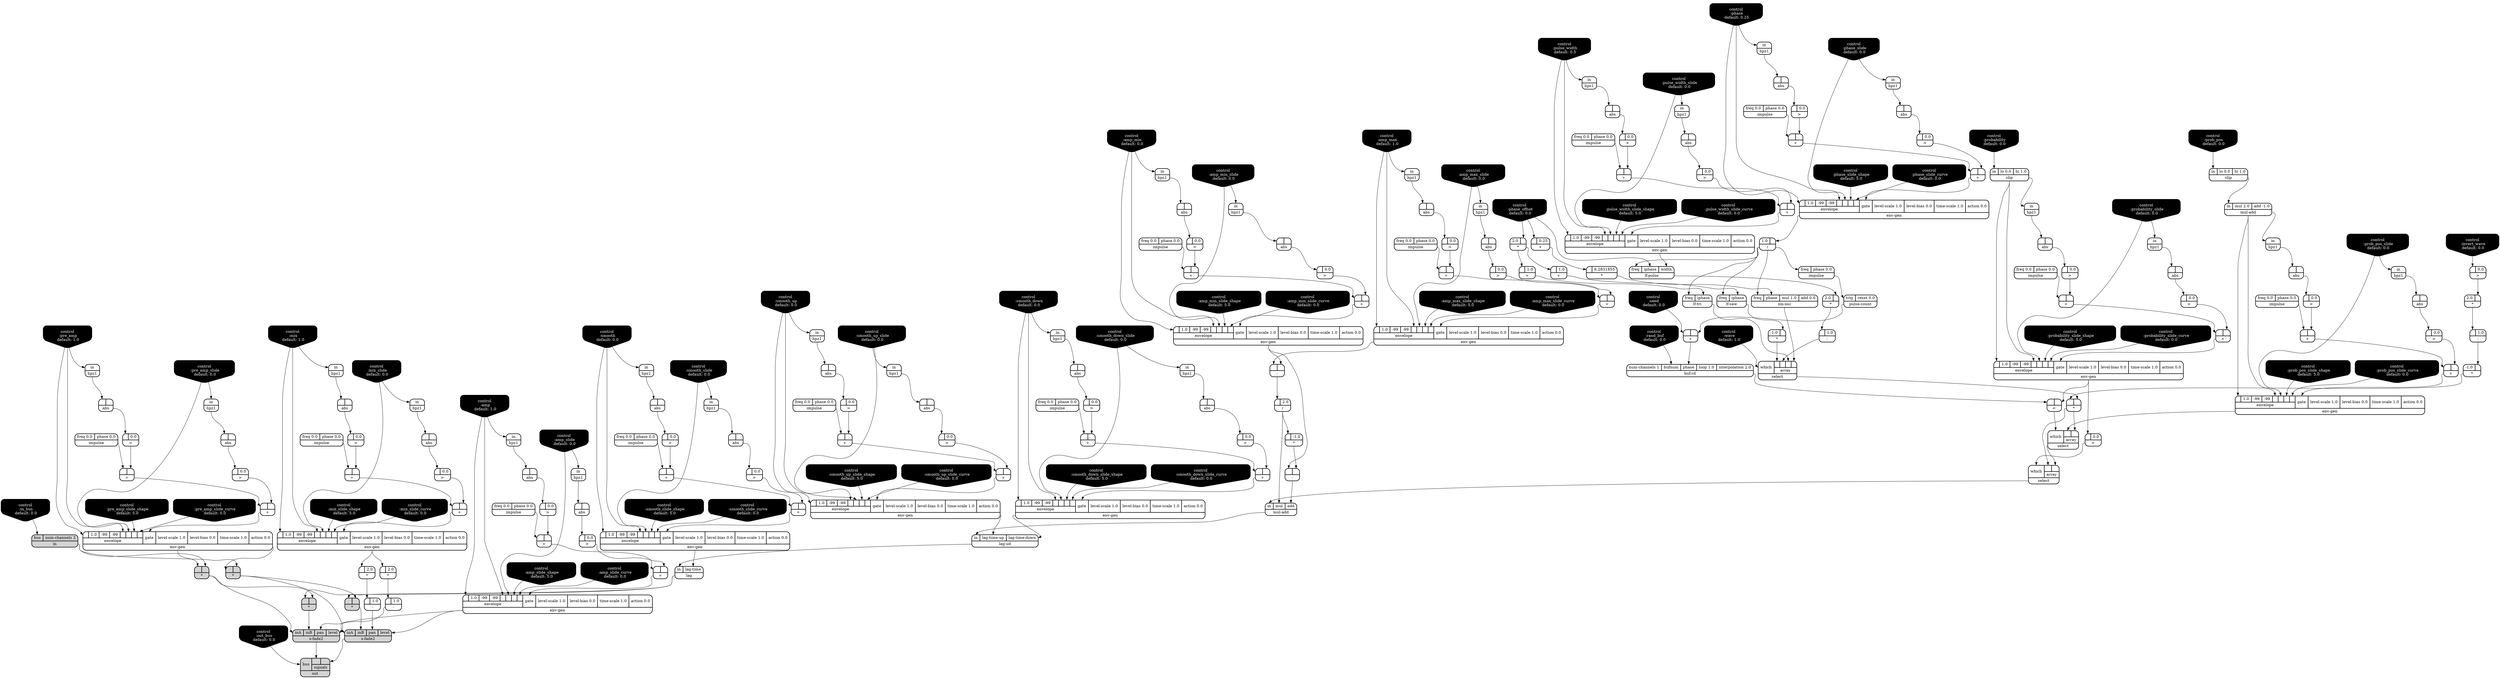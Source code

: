 digraph synthdef {
68 [label = "{{ <a> 2.0|<b> } |<__UG_NAME__>* }" style="bold, rounded" shape=record rankdir=LR];
135 [label = "{{ <a> |<b> -1.0} |<__UG_NAME__>* }" style="bold, rounded" shape=record rankdir=LR];
163 [label = "{{ <a> |<b> 2.0} |<__UG_NAME__>* }" style="bold, rounded" shape=record rankdir=LR];
175 [label = "{{ <a> |<b> } |<__UG_NAME__>* }" style="filled, bold, rounded"  shape=record rankdir=LR];
179 [label = "{{ <a> 2.0|<b> } |<__UG_NAME__>* }" style="bold, rounded" shape=record rankdir=LR];
191 [label = "{{ <a> |<b> 6.2831855} |<__UG_NAME__>* }" style="bold, rounded" shape=record rankdir=LR];
196 [label = "{{ <a> 2.0|<b> } |<__UG_NAME__>* }" style="bold, rounded" shape=record rankdir=LR];
198 [label = "{{ <a> |<b> 2.0} |<__UG_NAME__>* }" style="bold, rounded" shape=record rankdir=LR];
199 [label = "{{ <a> |<b> } |<__UG_NAME__>* }" style="filled, bold, rounded"  shape=record rankdir=LR];
200 [label = "{{ <a> -1.0|<b> } |<__UG_NAME__>* }" style="bold, rounded" shape=record rankdir=LR];
203 [label = "{{ <a> -1.0|<b> } |<__UG_NAME__>* }" style="bold, rounded" shape=record rankdir=LR];
206 [label = "{{ <a> |<b> } |<__UG_NAME__>* }" style="bold, rounded" shape=record rankdir=LR];
217 [label = "{{ <a> |<b> } |<__UG_NAME__>* }" style="filled, bold, rounded"  shape=record rankdir=LR];
220 [label = "{{ <a> |<b> } |<__UG_NAME__>* }" style="filled, bold, rounded"  shape=record rankdir=LR];
59 [label = "{{ <a> |<b> } |<__UG_NAME__>+ }" style="bold, rounded" shape=record rankdir=LR];
63 [label = "{{ <a> |<b> } |<__UG_NAME__>+ }" style="bold, rounded" shape=record rankdir=LR];
75 [label = "{{ <a> |<b> } |<__UG_NAME__>+ }" style="bold, rounded" shape=record rankdir=LR];
77 [label = "{{ <a> |<b> } |<__UG_NAME__>+ }" style="bold, rounded" shape=record rankdir=LR];
87 [label = "{{ <a> |<b> } |<__UG_NAME__>+ }" style="bold, rounded" shape=record rankdir=LR];
91 [label = "{{ <a> |<b> } |<__UG_NAME__>+ }" style="bold, rounded" shape=record rankdir=LR];
93 [label = "{{ <a> |<b> 0.25} |<__UG_NAME__>+ }" style="bold, rounded" shape=record rankdir=LR];
108 [label = "{{ <a> |<b> } |<__UG_NAME__>+ }" style="bold, rounded" shape=record rankdir=LR];
109 [label = "{{ <a> |<b> } |<__UG_NAME__>+ }" style="bold, rounded" shape=record rankdir=LR];
119 [label = "{{ <a> |<b> } |<__UG_NAME__>+ }" style="bold, rounded" shape=record rankdir=LR];
121 [label = "{{ <a> |<b> } |<__UG_NAME__>+ }" style="bold, rounded" shape=record rankdir=LR];
127 [label = "{{ <a> |<b> } |<__UG_NAME__>+ }" style="bold, rounded" shape=record rankdir=LR];
131 [label = "{{ <a> |<b> } |<__UG_NAME__>+ }" style="bold, rounded" shape=record rankdir=LR];
140 [label = "{{ <a> |<b> } |<__UG_NAME__>+ }" style="bold, rounded" shape=record rankdir=LR];
144 [label = "{{ <a> |<b> } |<__UG_NAME__>+ }" style="bold, rounded" shape=record rankdir=LR];
147 [label = "{{ <a> |<b> } |<__UG_NAME__>+ }" style="bold, rounded" shape=record rankdir=LR];
151 [label = "{{ <a> |<b> } |<__UG_NAME__>+ }" style="bold, rounded" shape=record rankdir=LR];
156 [label = "{{ <a> |<b> } |<__UG_NAME__>+ }" style="bold, rounded" shape=record rankdir=LR];
159 [label = "{{ <a> |<b> } |<__UG_NAME__>+ }" style="bold, rounded" shape=record rankdir=LR];
161 [label = "{{ <a> |<b> } |<__UG_NAME__>+ }" style="bold, rounded" shape=record rankdir=LR];
167 [label = "{{ <a> |<b> 1.0} |<__UG_NAME__>+ }" style="bold, rounded" shape=record rankdir=LR];
186 [label = "{{ <a> |<b> } |<__UG_NAME__>+ }" style="bold, rounded" shape=record rankdir=LR];
187 [label = "{{ <a> |<b> } |<__UG_NAME__>+ }" style="bold, rounded" shape=record rankdir=LR];
188 [label = "{{ <a> |<b> } |<__UG_NAME__>+ }" style="bold, rounded" shape=record rankdir=LR];
192 [label = "{{ <a> |<b> } |<__UG_NAME__>+ }" style="bold, rounded" shape=record rankdir=LR];
193 [label = "{{ <a> |<b> } |<__UG_NAME__>+ }" style="bold, rounded" shape=record rankdir=LR];
201 [label = "{{ <a> |<b> 1.0} |<__UG_NAME__>+ }" style="bold, rounded" shape=record rankdir=LR];
212 [label = "{{ <a> |<b> } |<__UG_NAME__>+ }" style="bold, rounded" shape=record rankdir=LR];
133 [label = "{{ <a> |<b> } |<__UG_NAME__>- }" style="bold, rounded" shape=record rankdir=LR];
136 [label = "{{ <a> |<b> } |<__UG_NAME__>- }" style="bold, rounded" shape=record rankdir=LR];
180 [label = "{{ <a> |<b> 1.0} |<__UG_NAME__>- }" style="bold, rounded" shape=record rankdir=LR];
197 [label = "{{ <a> |<b> 1.0} |<__UG_NAME__>- }" style="bold, rounded" shape=record rankdir=LR];
218 [label = "{{ <a> |<b> 1.0} |<__UG_NAME__>- }" style="bold, rounded" shape=record rankdir=LR];
221 [label = "{{ <a> |<b> 1.0} |<__UG_NAME__>- }" style="bold, rounded" shape=record rankdir=LR];
111 [label = "{{ <a> 1.0|<b> } |<__UG_NAME__>/ }" style="bold, rounded" shape=record rankdir=LR];
134 [label = "{{ <a> |<b> 2.0} |<__UG_NAME__>/ }" style="bold, rounded" shape=record rankdir=LR];
190 [label = "{{ <a> |<b> } |<__UG_NAME__>\< }" style="bold, rounded" shape=record rankdir=LR];
58 [label = "{{ <a> |<b> 0.0} |<__UG_NAME__>\> }" style="bold, rounded" shape=record rankdir=LR];
62 [label = "{{ <a> |<b> 0.0} |<__UG_NAME__>\> }" style="bold, rounded" shape=record rankdir=LR];
74 [label = "{{ <a> |<b> 0.0} |<__UG_NAME__>\> }" style="bold, rounded" shape=record rankdir=LR];
76 [label = "{{ <a> |<b> 0.0} |<__UG_NAME__>\> }" style="bold, rounded" shape=record rankdir=LR];
80 [label = "{{ <a> |<b> 0.0} |<__UG_NAME__>\> }" style="bold, rounded" shape=record rankdir=LR];
86 [label = "{{ <a> |<b> 0.0} |<__UG_NAME__>\> }" style="bold, rounded" shape=record rankdir=LR];
90 [label = "{{ <a> |<b> 0.0} |<__UG_NAME__>\> }" style="bold, rounded" shape=record rankdir=LR];
99 [label = "{{ <a> |<b> 0.0} |<__UG_NAME__>\> }" style="bold, rounded" shape=record rankdir=LR];
104 [label = "{{ <a> |<b> 0.0} |<__UG_NAME__>\> }" style="bold, rounded" shape=record rankdir=LR];
106 [label = "{{ <a> |<b> 0.0} |<__UG_NAME__>\> }" style="bold, rounded" shape=record rankdir=LR];
118 [label = "{{ <a> |<b> 0.0} |<__UG_NAME__>\> }" style="bold, rounded" shape=record rankdir=LR];
120 [label = "{{ <a> |<b> 0.0} |<__UG_NAME__>\> }" style="bold, rounded" shape=record rankdir=LR];
126 [label = "{{ <a> |<b> 0.0} |<__UG_NAME__>\> }" style="bold, rounded" shape=record rankdir=LR];
130 [label = "{{ <a> |<b> 0.0} |<__UG_NAME__>\> }" style="bold, rounded" shape=record rankdir=LR];
139 [label = "{{ <a> |<b> 0.0} |<__UG_NAME__>\> }" style="bold, rounded" shape=record rankdir=LR];
143 [label = "{{ <a> |<b> 0.0} |<__UG_NAME__>\> }" style="bold, rounded" shape=record rankdir=LR];
150 [label = "{{ <a> |<b> 0.0} |<__UG_NAME__>\> }" style="bold, rounded" shape=record rankdir=LR];
155 [label = "{{ <a> |<b> 0.0} |<__UG_NAME__>\> }" style="bold, rounded" shape=record rankdir=LR];
158 [label = "{{ <a> |<b> 0.0} |<__UG_NAME__>\> }" style="bold, rounded" shape=record rankdir=LR];
160 [label = "{{ <a> |<b> 0.0} |<__UG_NAME__>\> }" style="bold, rounded" shape=record rankdir=LR];
166 [label = "{{ <a> |<b> 0.0} |<__UG_NAME__>\> }" style="bold, rounded" shape=record rankdir=LR];
171 [label = "{{ <a> |<b> 0.0} |<__UG_NAME__>\> }" style="bold, rounded" shape=record rankdir=LR];
176 [label = "{{ <a> |<b> 0.0} |<__UG_NAME__>\> }" style="bold, rounded" shape=record rankdir=LR];
185 [label = "{{ <a> |<b> 0.0} |<__UG_NAME__>\> }" style="bold, rounded" shape=record rankdir=LR];
195 [label = "{{ <a> |<b> 0.0} |<__UG_NAME__>\> }" style="bold, rounded" shape=record rankdir=LR];
211 [label = "{{ <a> |<b> 0.0} |<__UG_NAME__>\> }" style="bold, rounded" shape=record rankdir=LR];
57 [label = "{{ <a> |<b> } |<__UG_NAME__>abs }" style="bold, rounded" shape=record rankdir=LR];
61 [label = "{{ <a> |<b> } |<__UG_NAME__>abs }" style="bold, rounded" shape=record rankdir=LR];
65 [label = "{{ <a> |<b> } |<__UG_NAME__>abs }" style="bold, rounded" shape=record rankdir=LR];
67 [label = "{{ <a> |<b> } |<__UG_NAME__>abs }" style="bold, rounded" shape=record rankdir=LR];
70 [label = "{{ <a> |<b> } |<__UG_NAME__>abs }" style="bold, rounded" shape=record rankdir=LR];
73 [label = "{{ <a> |<b> } |<__UG_NAME__>abs }" style="bold, rounded" shape=record rankdir=LR];
79 [label = "{{ <a> |<b> } |<__UG_NAME__>abs }" style="bold, rounded" shape=record rankdir=LR];
85 [label = "{{ <a> |<b> } |<__UG_NAME__>abs }" style="bold, rounded" shape=record rankdir=LR];
89 [label = "{{ <a> |<b> } |<__UG_NAME__>abs }" style="bold, rounded" shape=record rankdir=LR];
95 [label = "{{ <a> |<b> } |<__UG_NAME__>abs }" style="bold, rounded" shape=record rankdir=LR];
98 [label = "{{ <a> |<b> } |<__UG_NAME__>abs }" style="bold, rounded" shape=record rankdir=LR];
101 [label = "{{ <a> |<b> } |<__UG_NAME__>abs }" style="bold, rounded" shape=record rankdir=LR];
103 [label = "{{ <a> |<b> } |<__UG_NAME__>abs }" style="bold, rounded" shape=record rankdir=LR];
117 [label = "{{ <a> |<b> } |<__UG_NAME__>abs }" style="bold, rounded" shape=record rankdir=LR];
125 [label = "{{ <a> |<b> } |<__UG_NAME__>abs }" style="bold, rounded" shape=record rankdir=LR];
129 [label = "{{ <a> |<b> } |<__UG_NAME__>abs }" style="bold, rounded" shape=record rankdir=LR];
138 [label = "{{ <a> |<b> } |<__UG_NAME__>abs }" style="bold, rounded" shape=record rankdir=LR];
142 [label = "{{ <a> |<b> } |<__UG_NAME__>abs }" style="bold, rounded" shape=record rankdir=LR];
149 [label = "{{ <a> |<b> } |<__UG_NAME__>abs }" style="bold, rounded" shape=record rankdir=LR];
154 [label = "{{ <a> |<b> } |<__UG_NAME__>abs }" style="bold, rounded" shape=record rankdir=LR];
165 [label = "{{ <a> |<b> } |<__UG_NAME__>abs }" style="bold, rounded" shape=record rankdir=LR];
170 [label = "{{ <a> |<b> } |<__UG_NAME__>abs }" style="bold, rounded" shape=record rankdir=LR];
184 [label = "{{ <a> |<b> } |<__UG_NAME__>abs }" style="bold, rounded" shape=record rankdir=LR];
210 [label = "{{ <a> |<b> } |<__UG_NAME__>abs }" style="bold, rounded" shape=record rankdir=LR];
189 [label = "{{ <num____channels> num-channels 1|<bufnum> bufnum|<phase> phase|<loop> loop 1.0|<interpolation> interpolation 2.0} |<__UG_NAME__>buf-rd }" style="bold, rounded" shape=record rankdir=LR];
82 [label = "{{ <in> in|<lo> lo 0.0|<hi> hi 1.0} |<__UG_NAME__>clip }" style="bold, rounded" shape=record rankdir=LR];
115 [label = "{{ <in> in|<lo> lo 0.0|<hi> hi 1.0} |<__UG_NAME__>clip }" style="bold, rounded" shape=record rankdir=LR];
0 [label = "control
 :amp
 default: 1.0" shape=invhouse style="rounded, filled, bold" fillcolor=black fontcolor=white ]; 
1 [label = "control
 :amp_slide
 default: 0.0" shape=invhouse style="rounded, filled, bold" fillcolor=black fontcolor=white ]; 
2 [label = "control
 :amp_slide_shape
 default: 5.0" shape=invhouse style="rounded, filled, bold" fillcolor=black fontcolor=white ]; 
3 [label = "control
 :amp_slide_curve
 default: 0.0" shape=invhouse style="rounded, filled, bold" fillcolor=black fontcolor=white ]; 
4 [label = "control
 :mix
 default: 1.0" shape=invhouse style="rounded, filled, bold" fillcolor=black fontcolor=white ]; 
5 [label = "control
 :mix_slide
 default: 0.0" shape=invhouse style="rounded, filled, bold" fillcolor=black fontcolor=white ]; 
6 [label = "control
 :mix_slide_shape
 default: 5.0" shape=invhouse style="rounded, filled, bold" fillcolor=black fontcolor=white ]; 
7 [label = "control
 :mix_slide_curve
 default: 0.0" shape=invhouse style="rounded, filled, bold" fillcolor=black fontcolor=white ]; 
8 [label = "control
 :pre_amp
 default: 1.0" shape=invhouse style="rounded, filled, bold" fillcolor=black fontcolor=white ]; 
9 [label = "control
 :pre_amp_slide
 default: 0.0" shape=invhouse style="rounded, filled, bold" fillcolor=black fontcolor=white ]; 
10 [label = "control
 :pre_amp_slide_shape
 default: 5.0" shape=invhouse style="rounded, filled, bold" fillcolor=black fontcolor=white ]; 
11 [label = "control
 :pre_amp_slide_curve
 default: 0.0" shape=invhouse style="rounded, filled, bold" fillcolor=black fontcolor=white ]; 
12 [label = "control
 :phase
 default: 0.25" shape=invhouse style="rounded, filled, bold" fillcolor=black fontcolor=white ]; 
13 [label = "control
 :phase_slide
 default: 0.0" shape=invhouse style="rounded, filled, bold" fillcolor=black fontcolor=white ]; 
14 [label = "control
 :phase_slide_shape
 default: 5.0" shape=invhouse style="rounded, filled, bold" fillcolor=black fontcolor=white ]; 
15 [label = "control
 :phase_slide_curve
 default: 0.0" shape=invhouse style="rounded, filled, bold" fillcolor=black fontcolor=white ]; 
16 [label = "control
 :amp_min
 default: 0.0" shape=invhouse style="rounded, filled, bold" fillcolor=black fontcolor=white ]; 
17 [label = "control
 :amp_min_slide
 default: 0.0" shape=invhouse style="rounded, filled, bold" fillcolor=black fontcolor=white ]; 
18 [label = "control
 :amp_min_slide_shape
 default: 5.0" shape=invhouse style="rounded, filled, bold" fillcolor=black fontcolor=white ]; 
19 [label = "control
 :amp_min_slide_curve
 default: 0.0" shape=invhouse style="rounded, filled, bold" fillcolor=black fontcolor=white ]; 
20 [label = "control
 :amp_max
 default: 1.0" shape=invhouse style="rounded, filled, bold" fillcolor=black fontcolor=white ]; 
21 [label = "control
 :amp_max_slide
 default: 0.0" shape=invhouse style="rounded, filled, bold" fillcolor=black fontcolor=white ]; 
22 [label = "control
 :amp_max_slide_shape
 default: 5.0" shape=invhouse style="rounded, filled, bold" fillcolor=black fontcolor=white ]; 
23 [label = "control
 :amp_max_slide_curve
 default: 0.0" shape=invhouse style="rounded, filled, bold" fillcolor=black fontcolor=white ]; 
24 [label = "control
 :pulse_width
 default: 0.5" shape=invhouse style="rounded, filled, bold" fillcolor=black fontcolor=white ]; 
25 [label = "control
 :pulse_width_slide
 default: 0.0" shape=invhouse style="rounded, filled, bold" fillcolor=black fontcolor=white ]; 
26 [label = "control
 :pulse_width_slide_shape
 default: 5.0" shape=invhouse style="rounded, filled, bold" fillcolor=black fontcolor=white ]; 
27 [label = "control
 :pulse_width_slide_curve
 default: 0.0" shape=invhouse style="rounded, filled, bold" fillcolor=black fontcolor=white ]; 
28 [label = "control
 :smooth
 default: 0.0" shape=invhouse style="rounded, filled, bold" fillcolor=black fontcolor=white ]; 
29 [label = "control
 :smooth_slide
 default: 0.0" shape=invhouse style="rounded, filled, bold" fillcolor=black fontcolor=white ]; 
30 [label = "control
 :smooth_slide_shape
 default: 5.0" shape=invhouse style="rounded, filled, bold" fillcolor=black fontcolor=white ]; 
31 [label = "control
 :smooth_slide_curve
 default: 0.0" shape=invhouse style="rounded, filled, bold" fillcolor=black fontcolor=white ]; 
32 [label = "control
 :smooth_up
 default: 0.0" shape=invhouse style="rounded, filled, bold" fillcolor=black fontcolor=white ]; 
33 [label = "control
 :smooth_up_slide
 default: 0.0" shape=invhouse style="rounded, filled, bold" fillcolor=black fontcolor=white ]; 
34 [label = "control
 :smooth_up_slide_shape
 default: 5.0" shape=invhouse style="rounded, filled, bold" fillcolor=black fontcolor=white ]; 
35 [label = "control
 :smooth_up_slide_curve
 default: 0.0" shape=invhouse style="rounded, filled, bold" fillcolor=black fontcolor=white ]; 
36 [label = "control
 :smooth_down
 default: 0.0" shape=invhouse style="rounded, filled, bold" fillcolor=black fontcolor=white ]; 
37 [label = "control
 :smooth_down_slide
 default: 0.0" shape=invhouse style="rounded, filled, bold" fillcolor=black fontcolor=white ]; 
38 [label = "control
 :smooth_down_slide_shape
 default: 5.0" shape=invhouse style="rounded, filled, bold" fillcolor=black fontcolor=white ]; 
39 [label = "control
 :smooth_down_slide_curve
 default: 0.0" shape=invhouse style="rounded, filled, bold" fillcolor=black fontcolor=white ]; 
40 [label = "control
 :probability
 default: 0.0" shape=invhouse style="rounded, filled, bold" fillcolor=black fontcolor=white ]; 
41 [label = "control
 :probability_slide
 default: 0.0" shape=invhouse style="rounded, filled, bold" fillcolor=black fontcolor=white ]; 
42 [label = "control
 :probability_slide_shape
 default: 5.0" shape=invhouse style="rounded, filled, bold" fillcolor=black fontcolor=white ]; 
43 [label = "control
 :probability_slide_curve
 default: 0.0" shape=invhouse style="rounded, filled, bold" fillcolor=black fontcolor=white ]; 
44 [label = "control
 :prob_pos
 default: 0.0" shape=invhouse style="rounded, filled, bold" fillcolor=black fontcolor=white ]; 
45 [label = "control
 :prob_pos_slide
 default: 0.0" shape=invhouse style="rounded, filled, bold" fillcolor=black fontcolor=white ]; 
46 [label = "control
 :prob_pos_slide_shape
 default: 5.0" shape=invhouse style="rounded, filled, bold" fillcolor=black fontcolor=white ]; 
47 [label = "control
 :prob_pos_slide_curve
 default: 0.0" shape=invhouse style="rounded, filled, bold" fillcolor=black fontcolor=white ]; 
48 [label = "control
 :phase_offset
 default: 0.0" shape=invhouse style="rounded, filled, bold" fillcolor=black fontcolor=white ]; 
49 [label = "control
 :wave
 default: 1.0" shape=invhouse style="rounded, filled, bold" fillcolor=black fontcolor=white ]; 
50 [label = "control
 :invert_wave
 default: 0.0" shape=invhouse style="rounded, filled, bold" fillcolor=black fontcolor=white ]; 
51 [label = "control
 :seed
 default: 0.0" shape=invhouse style="rounded, filled, bold" fillcolor=black fontcolor=white ]; 
52 [label = "control
 :rand_buf
 default: 0.0" shape=invhouse style="rounded, filled, bold" fillcolor=black fontcolor=white ]; 
53 [label = "control
 :in_bus
 default: 0.0" shape=invhouse style="rounded, filled, bold" fillcolor=black fontcolor=white ]; 
54 [label = "control
 :out_bus
 default: 0.0" shape=invhouse style="rounded, filled, bold" fillcolor=black fontcolor=white ]; 
92 [label = "{{ {{<envelope___mul____add___0>|1.0|-99|-99|<envelope___mul____add___4>|<envelope___control___5>|<envelope___control___6>|<envelope___control___7>}|envelope}|<gate> gate|<level____scale> level-scale 1.0|<level____bias> level-bias 0.0|<time____scale> time-scale 1.0|<action> action 0.0} |<__UG_NAME__>env-gen }" style="bold, rounded" shape=record rankdir=LR];
110 [label = "{{ {{<envelope___control___0>|1.0|-99|-99|<envelope___control___4>|<envelope___control___5>|<envelope___control___6>|<envelope___control___7>}|envelope}|<gate> gate|<level____scale> level-scale 1.0|<level____bias> level-bias 0.0|<time____scale> time-scale 1.0|<action> action 0.0} |<__UG_NAME__>env-gen }" style="bold, rounded" shape=record rankdir=LR];
122 [label = "{{ {{<envelope___control___0>|1.0|-99|-99|<envelope___control___4>|<envelope___control___5>|<envelope___control___6>|<envelope___control___7>}|envelope}|<gate> gate|<level____scale> level-scale 1.0|<level____bias> level-bias 0.0|<time____scale> time-scale 1.0|<action> action 0.0} |<__UG_NAME__>env-gen }" style="bold, rounded" shape=record rankdir=LR];
132 [label = "{{ {{<envelope___control___0>|1.0|-99|-99|<envelope___control___4>|<envelope___control___5>|<envelope___control___6>|<envelope___control___7>}|envelope}|<gate> gate|<level____scale> level-scale 1.0|<level____bias> level-bias 0.0|<time____scale> time-scale 1.0|<action> action 0.0} |<__UG_NAME__>env-gen }" style="bold, rounded" shape=record rankdir=LR];
152 [label = "{{ {{<envelope___control___0>|1.0|-99|-99|<envelope___control___4>|<envelope___control___5>|<envelope___control___6>|<envelope___control___7>}|envelope}|<gate> gate|<level____scale> level-scale 1.0|<level____bias> level-bias 0.0|<time____scale> time-scale 1.0|<action> action 0.0} |<__UG_NAME__>env-gen }" style="bold, rounded" shape=record rankdir=LR];
162 [label = "{{ {{<envelope___control___0>|1.0|-99|-99|<envelope___control___4>|<envelope___control___5>|<envelope___control___6>|<envelope___control___7>}|envelope}|<gate> gate|<level____scale> level-scale 1.0|<level____bias> level-bias 0.0|<time____scale> time-scale 1.0|<action> action 0.0} |<__UG_NAME__>env-gen }" style="bold, rounded" shape=record rankdir=LR];
173 [label = "{{ {{<envelope___clip___0>|1.0|-99|-99|<envelope___clip___4>|<envelope___control___5>|<envelope___control___6>|<envelope___control___7>}|envelope}|<gate> gate|<level____scale> level-scale 1.0|<level____bias> level-bias 0.0|<time____scale> time-scale 1.0|<action> action 0.0} |<__UG_NAME__>env-gen }" style="bold, rounded" shape=record rankdir=LR];
174 [label = "{{ {{<envelope___control___0>|1.0|-99|-99|<envelope___control___4>|<envelope___control___5>|<envelope___control___6>|<envelope___control___7>}|envelope}|<gate> gate|<level____scale> level-scale 1.0|<level____bias> level-bias 0.0|<time____scale> time-scale 1.0|<action> action 0.0} |<__UG_NAME__>env-gen }" style="bold, rounded" shape=record rankdir=LR];
177 [label = "{{ {{<envelope___control___0>|1.0|-99|-99|<envelope___control___4>|<envelope___control___5>|<envelope___control___6>|<envelope___control___7>}|envelope}|<gate> gate|<level____scale> level-scale 1.0|<level____bias> level-bias 0.0|<time____scale> time-scale 1.0|<action> action 0.0} |<__UG_NAME__>env-gen }" style="bold, rounded" shape=record rankdir=LR];
194 [label = "{{ {{<envelope___control___0>|1.0|-99|-99|<envelope___control___4>|<envelope___control___5>|<envelope___control___6>|<envelope___control___7>}|envelope}|<gate> gate|<level____scale> level-scale 1.0|<level____bias> level-bias 0.0|<time____scale> time-scale 1.0|<action> action 0.0} |<__UG_NAME__>env-gen }" style="bold, rounded" shape=record rankdir=LR];
213 [label = "{{ {{<envelope___control___0>|1.0|-99|-99|<envelope___control___4>|<envelope___control___5>|<envelope___control___6>|<envelope___control___7>}|envelope}|<gate> gate|<level____scale> level-scale 1.0|<level____bias> level-bias 0.0|<time____scale> time-scale 1.0|<action> action 0.0} |<__UG_NAME__>env-gen }" style="bold, rounded" shape=record rankdir=LR];
215 [label = "{{ {{<envelope___control___0>|1.0|-99|-99|<envelope___control___4>|<envelope___control___5>|<envelope___control___6>|<envelope___control___7>}|envelope}|<gate> gate|<level____scale> level-scale 1.0|<level____bias> level-bias 0.0|<time____scale> time-scale 1.0|<action> action 0.0} |<__UG_NAME__>env-gen }" style="bold, rounded" shape=record rankdir=LR];
56 [label = "{{ <in> in} |<__UG_NAME__>hpz1 }" style="bold, rounded" shape=record rankdir=LR];
60 [label = "{{ <in> in} |<__UG_NAME__>hpz1 }" style="bold, rounded" shape=record rankdir=LR];
64 [label = "{{ <in> in} |<__UG_NAME__>hpz1 }" style="bold, rounded" shape=record rankdir=LR];
66 [label = "{{ <in> in} |<__UG_NAME__>hpz1 }" style="bold, rounded" shape=record rankdir=LR];
69 [label = "{{ <in> in} |<__UG_NAME__>hpz1 }" style="bold, rounded" shape=record rankdir=LR];
72 [label = "{{ <in> in} |<__UG_NAME__>hpz1 }" style="bold, rounded" shape=record rankdir=LR];
78 [label = "{{ <in> in} |<__UG_NAME__>hpz1 }" style="bold, rounded" shape=record rankdir=LR];
84 [label = "{{ <in> in} |<__UG_NAME__>hpz1 }" style="bold, rounded" shape=record rankdir=LR];
88 [label = "{{ <in> in} |<__UG_NAME__>hpz1 }" style="bold, rounded" shape=record rankdir=LR];
94 [label = "{{ <in> in} |<__UG_NAME__>hpz1 }" style="bold, rounded" shape=record rankdir=LR];
96 [label = "{{ <in> in} |<__UG_NAME__>hpz1 }" style="bold, rounded" shape=record rankdir=LR];
97 [label = "{{ <in> in} |<__UG_NAME__>hpz1 }" style="bold, rounded" shape=record rankdir=LR];
100 [label = "{{ <in> in} |<__UG_NAME__>hpz1 }" style="bold, rounded" shape=record rankdir=LR];
102 [label = "{{ <in> in} |<__UG_NAME__>hpz1 }" style="bold, rounded" shape=record rankdir=LR];
105 [label = "{{ <in> in} |<__UG_NAME__>hpz1 }" style="bold, rounded" shape=record rankdir=LR];
116 [label = "{{ <in> in} |<__UG_NAME__>hpz1 }" style="bold, rounded" shape=record rankdir=LR];
124 [label = "{{ <in> in} |<__UG_NAME__>hpz1 }" style="bold, rounded" shape=record rankdir=LR];
128 [label = "{{ <in> in} |<__UG_NAME__>hpz1 }" style="bold, rounded" shape=record rankdir=LR];
141 [label = "{{ <in> in} |<__UG_NAME__>hpz1 }" style="bold, rounded" shape=record rankdir=LR];
145 [label = "{{ <in> in} |<__UG_NAME__>hpz1 }" style="bold, rounded" shape=record rankdir=LR];
148 [label = "{{ <in> in} |<__UG_NAME__>hpz1 }" style="bold, rounded" shape=record rankdir=LR];
164 [label = "{{ <in> in} |<__UG_NAME__>hpz1 }" style="bold, rounded" shape=record rankdir=LR];
169 [label = "{{ <in> in} |<__UG_NAME__>hpz1 }" style="bold, rounded" shape=record rankdir=LR];
183 [label = "{{ <in> in} |<__UG_NAME__>hpz1 }" style="bold, rounded" shape=record rankdir=LR];
55 [label = "{{ <freq> freq 0.0|<phase> phase 0.0} |<__UG_NAME__>impulse }" style="bold, rounded" shape=record rankdir=LR];
71 [label = "{{ <freq> freq 0.0|<phase> phase 0.0} |<__UG_NAME__>impulse }" style="bold, rounded" shape=record rankdir=LR];
81 [label = "{{ <freq> freq 0.0|<phase> phase 0.0} |<__UG_NAME__>impulse }" style="bold, rounded" shape=record rankdir=LR];
107 [label = "{{ <freq> freq 0.0|<phase> phase 0.0} |<__UG_NAME__>impulse }" style="bold, rounded" shape=record rankdir=LR];
112 [label = "{{ <freq> freq|<phase> phase 0.0} |<__UG_NAME__>impulse }" style="bold, rounded" shape=record rankdir=LR];
114 [label = "{{ <freq> freq 0.0|<phase> phase 0.0} |<__UG_NAME__>impulse }" style="bold, rounded" shape=record rankdir=LR];
123 [label = "{{ <freq> freq 0.0|<phase> phase 0.0} |<__UG_NAME__>impulse }" style="bold, rounded" shape=record rankdir=LR];
137 [label = "{{ <freq> freq 0.0|<phase> phase 0.0} |<__UG_NAME__>impulse }" style="bold, rounded" shape=record rankdir=LR];
146 [label = "{{ <freq> freq 0.0|<phase> phase 0.0} |<__UG_NAME__>impulse }" style="bold, rounded" shape=record rankdir=LR];
153 [label = "{{ <freq> freq 0.0|<phase> phase 0.0} |<__UG_NAME__>impulse }" style="bold, rounded" shape=record rankdir=LR];
157 [label = "{{ <freq> freq 0.0|<phase> phase 0.0} |<__UG_NAME__>impulse }" style="bold, rounded" shape=record rankdir=LR];
181 [label = "{{ <freq> freq 0.0|<phase> phase 0.0} |<__UG_NAME__>impulse }" style="bold, rounded" shape=record rankdir=LR];
182 [label = "{{ <freq> freq 0.0|<phase> phase 0.0} |<__UG_NAME__>impulse }" style="bold, rounded" shape=record rankdir=LR];
172 [label = "{{ <bus> bus|<num____channels> num-channels 2} |<__UG_NAME__>in }" style="filled, bold, rounded"  shape=record rankdir=LR];
216 [label = "{{ <in> in|<lag____time> lag-time} |<__UG_NAME__>lag }" style="bold, rounded" shape=record rankdir=LR];
214 [label = "{{ <in> in|<lag____time____up> lag-time-up|<lag____time____down> lag-time-down} |<__UG_NAME__>lag-ud }" style="bold, rounded" shape=record rankdir=LR];
178 [label = "{{ <freq> freq|<iphase> iphase|<width> width} |<__UG_NAME__>lf-pulse }" style="bold, rounded" shape=record rankdir=LR];
202 [label = "{{ <freq> freq|<iphase> iphase} |<__UG_NAME__>lf-saw }" style="bold, rounded" shape=record rankdir=LR];
168 [label = "{{ <freq> freq|<iphase> iphase} |<__UG_NAME__>lf-tri }" style="bold, rounded" shape=record rankdir=LR];
83 [label = "{{ <in> in|<mul> mul 2.0|<add> add -1.0} |<__UG_NAME__>mul-add }" style="bold, rounded" shape=record rankdir=LR];
209 [label = "{{ <in> in|<mul> mul|<add> add} |<__UG_NAME__>mul-add }" style="bold, rounded" shape=record rankdir=LR];
223 [label = "{{ <bus> bus|{{<signals___x____fade2___0>|<signals___x____fade2___1>}|signals}} |<__UG_NAME__>out }" style="filled, bold, rounded"  shape=record rankdir=LR];
113 [label = "{{ <trig> trig|<reset> reset 0.0} |<__UG_NAME__>pulse-count }" style="bold, rounded" shape=record rankdir=LR];
205 [label = "{{ <which> which|{{<array___binary____op____u____gen___0>|<array___binary____op____u____gen___1>|<array___lf____tri___2>|<array___sin____osc___3>}|array}} |<__UG_NAME__>select }" style="bold, rounded" shape=record rankdir=LR];
207 [label = "{{ <which> which|{{<array___env____gen___0>|<array___binary____op____u____gen___1>}|array}} |<__UG_NAME__>select }" style="bold, rounded" shape=record rankdir=LR];
208 [label = "{{ <which> which|{{<array___binary____op____u____gen___0>|<array___select___1>}|array}} |<__UG_NAME__>select }" style="bold, rounded" shape=record rankdir=LR];
204 [label = "{{ <freq> freq|<phase> phase|<mul> mul 1.0|<add> add 0.0} |<__UG_NAME__>sin-osc }" style="bold, rounded" shape=record rankdir=LR];
219 [label = "{{ <ina> inA|<inb> inB|<pan> pan|<level> level} |<__UG_NAME__>x-fade2 }" style="filled, bold, rounded"  shape=record rankdir=LR];
222 [label = "{{ <ina> inA|<inb> inB|<pan> pan|<level> level} |<__UG_NAME__>x-fade2 }" style="filled, bold, rounded"  shape=record rankdir=LR];

48:__UG_NAME__ -> 68:b ;
134:__UG_NAME__ -> 135:a ;
162:__UG_NAME__ -> 163:a ;
172:__UG_NAME__ -> 175:b ;
174:__UG_NAME__ -> 175:a ;
178:__UG_NAME__ -> 179:b ;
93:__UG_NAME__ -> 191:a ;
195:__UG_NAME__ -> 196:b ;
162:__UG_NAME__ -> 198:a ;
172:__UG_NAME__ -> 199:b ;
174:__UG_NAME__ -> 199:a ;
197:__UG_NAME__ -> 200:b ;
202:__UG_NAME__ -> 203:b ;
205:__UG_NAME__ -> 206:b ;
200:__UG_NAME__ -> 206:a ;
199:__UG_NAME__ -> 217:b ;
216:__UG_NAME__ -> 217:a ;
175:__UG_NAME__ -> 220:b ;
216:__UG_NAME__ -> 220:a ;
58:__UG_NAME__ -> 59:b ;
55:__UG_NAME__ -> 59:a ;
62:__UG_NAME__ -> 63:b ;
59:__UG_NAME__ -> 63:a ;
74:__UG_NAME__ -> 75:b ;
71:__UG_NAME__ -> 75:a ;
76:__UG_NAME__ -> 77:b ;
75:__UG_NAME__ -> 77:a ;
86:__UG_NAME__ -> 87:b ;
81:__UG_NAME__ -> 87:a ;
90:__UG_NAME__ -> 91:b ;
87:__UG_NAME__ -> 91:a ;
48:__UG_NAME__ -> 93:a ;
80:__UG_NAME__ -> 108:b ;
107:__UG_NAME__ -> 108:a ;
99:__UG_NAME__ -> 109:b ;
108:__UG_NAME__ -> 109:a ;
118:__UG_NAME__ -> 119:b ;
114:__UG_NAME__ -> 119:a ;
120:__UG_NAME__ -> 121:b ;
119:__UG_NAME__ -> 121:a ;
126:__UG_NAME__ -> 127:b ;
123:__UG_NAME__ -> 127:a ;
130:__UG_NAME__ -> 131:b ;
127:__UG_NAME__ -> 131:a ;
139:__UG_NAME__ -> 140:b ;
137:__UG_NAME__ -> 140:a ;
143:__UG_NAME__ -> 144:b ;
140:__UG_NAME__ -> 144:a ;
104:__UG_NAME__ -> 147:b ;
146:__UG_NAME__ -> 147:a ;
150:__UG_NAME__ -> 151:b ;
147:__UG_NAME__ -> 151:a ;
155:__UG_NAME__ -> 156:b ;
153:__UG_NAME__ -> 156:a ;
158:__UG_NAME__ -> 159:b ;
157:__UG_NAME__ -> 159:a ;
160:__UG_NAME__ -> 161:b ;
156:__UG_NAME__ -> 161:a ;
68:__UG_NAME__ -> 167:a ;
185:__UG_NAME__ -> 186:b ;
182:__UG_NAME__ -> 186:a ;
106:__UG_NAME__ -> 187:b ;
186:__UG_NAME__ -> 187:a ;
113:__UG_NAME__ -> 188:b ;
51:__UG_NAME__ -> 188:a ;
166:__UG_NAME__ -> 192:b ;
181:__UG_NAME__ -> 192:a ;
171:__UG_NAME__ -> 193:b ;
192:__UG_NAME__ -> 193:a ;
68:__UG_NAME__ -> 201:a ;
211:__UG_NAME__ -> 212:b ;
159:__UG_NAME__ -> 212:a ;
122:__UG_NAME__ -> 133:b ;
132:__UG_NAME__ -> 133:a ;
135:__UG_NAME__ -> 136:b ;
122:__UG_NAME__ -> 136:a ;
179:__UG_NAME__ -> 180:a ;
196:__UG_NAME__ -> 197:a ;
163:__UG_NAME__ -> 218:a ;
198:__UG_NAME__ -> 221:a ;
110:__UG_NAME__ -> 111:b ;
133:__UG_NAME__ -> 134:a ;
173:__UG_NAME__ -> 190:b ;
189:__UG_NAME__ -> 190:a ;
57:__UG_NAME__ -> 58:a ;
61:__UG_NAME__ -> 62:a ;
73:__UG_NAME__ -> 74:a ;
70:__UG_NAME__ -> 76:a ;
79:__UG_NAME__ -> 80:a ;
85:__UG_NAME__ -> 86:a ;
89:__UG_NAME__ -> 90:a ;
98:__UG_NAME__ -> 99:a ;
103:__UG_NAME__ -> 104:a ;
95:__UG_NAME__ -> 106:a ;
117:__UG_NAME__ -> 118:a ;
101:__UG_NAME__ -> 120:a ;
125:__UG_NAME__ -> 126:a ;
129:__UG_NAME__ -> 130:a ;
138:__UG_NAME__ -> 139:a ;
142:__UG_NAME__ -> 143:a ;
149:__UG_NAME__ -> 150:a ;
154:__UG_NAME__ -> 155:a ;
65:__UG_NAME__ -> 158:a ;
67:__UG_NAME__ -> 160:a ;
165:__UG_NAME__ -> 166:a ;
170:__UG_NAME__ -> 171:a ;
173:__UG_NAME__ -> 176:a ;
184:__UG_NAME__ -> 185:a ;
50:__UG_NAME__ -> 195:a ;
210:__UG_NAME__ -> 211:a ;
56:__UG_NAME__ -> 57:a ;
60:__UG_NAME__ -> 61:a ;
64:__UG_NAME__ -> 65:a ;
66:__UG_NAME__ -> 67:a ;
69:__UG_NAME__ -> 70:a ;
72:__UG_NAME__ -> 73:a ;
78:__UG_NAME__ -> 79:a ;
84:__UG_NAME__ -> 85:a ;
88:__UG_NAME__ -> 89:a ;
94:__UG_NAME__ -> 95:a ;
97:__UG_NAME__ -> 98:a ;
100:__UG_NAME__ -> 101:a ;
102:__UG_NAME__ -> 103:a ;
116:__UG_NAME__ -> 117:a ;
124:__UG_NAME__ -> 125:a ;
128:__UG_NAME__ -> 129:a ;
96:__UG_NAME__ -> 138:a ;
141:__UG_NAME__ -> 142:a ;
148:__UG_NAME__ -> 149:a ;
145:__UG_NAME__ -> 154:a ;
164:__UG_NAME__ -> 165:a ;
169:__UG_NAME__ -> 170:a ;
183:__UG_NAME__ -> 184:a ;
105:__UG_NAME__ -> 210:a ;
188:__UG_NAME__ -> 189:phase ;
52:__UG_NAME__ -> 189:bufnum ;
44:__UG_NAME__ -> 82:in ;
40:__UG_NAME__ -> 115:in ;
91:__UG_NAME__ -> 92:gate ;
83:__UG_NAME__ -> 92:envelope___mul____add___0 ;
83:__UG_NAME__ -> 92:envelope___mul____add___4 ;
45:__UG_NAME__ -> 92:envelope___control___5 ;
46:__UG_NAME__ -> 92:envelope___control___6 ;
47:__UG_NAME__ -> 92:envelope___control___7 ;
109:__UG_NAME__ -> 110:gate ;
12:__UG_NAME__ -> 110:envelope___control___0 ;
12:__UG_NAME__ -> 110:envelope___control___4 ;
13:__UG_NAME__ -> 110:envelope___control___5 ;
14:__UG_NAME__ -> 110:envelope___control___6 ;
15:__UG_NAME__ -> 110:envelope___control___7 ;
77:__UG_NAME__ -> 122:gate ;
16:__UG_NAME__ -> 122:envelope___control___0 ;
16:__UG_NAME__ -> 122:envelope___control___4 ;
17:__UG_NAME__ -> 122:envelope___control___5 ;
18:__UG_NAME__ -> 122:envelope___control___6 ;
19:__UG_NAME__ -> 122:envelope___control___7 ;
131:__UG_NAME__ -> 132:gate ;
20:__UG_NAME__ -> 132:envelope___control___0 ;
20:__UG_NAME__ -> 132:envelope___control___4 ;
21:__UG_NAME__ -> 132:envelope___control___5 ;
22:__UG_NAME__ -> 132:envelope___control___6 ;
23:__UG_NAME__ -> 132:envelope___control___7 ;
151:__UG_NAME__ -> 152:gate ;
32:__UG_NAME__ -> 152:envelope___control___0 ;
32:__UG_NAME__ -> 152:envelope___control___4 ;
33:__UG_NAME__ -> 152:envelope___control___5 ;
34:__UG_NAME__ -> 152:envelope___control___6 ;
35:__UG_NAME__ -> 152:envelope___control___7 ;
161:__UG_NAME__ -> 162:gate ;
4:__UG_NAME__ -> 162:envelope___control___0 ;
4:__UG_NAME__ -> 162:envelope___control___4 ;
5:__UG_NAME__ -> 162:envelope___control___5 ;
6:__UG_NAME__ -> 162:envelope___control___6 ;
7:__UG_NAME__ -> 162:envelope___control___7 ;
121:__UG_NAME__ -> 173:gate ;
115:__UG_NAME__ -> 173:envelope___clip___0 ;
115:__UG_NAME__ -> 173:envelope___clip___4 ;
41:__UG_NAME__ -> 173:envelope___control___5 ;
42:__UG_NAME__ -> 173:envelope___control___6 ;
43:__UG_NAME__ -> 173:envelope___control___7 ;
144:__UG_NAME__ -> 174:gate ;
8:__UG_NAME__ -> 174:envelope___control___0 ;
8:__UG_NAME__ -> 174:envelope___control___4 ;
9:__UG_NAME__ -> 174:envelope___control___5 ;
10:__UG_NAME__ -> 174:envelope___control___6 ;
11:__UG_NAME__ -> 174:envelope___control___7 ;
63:__UG_NAME__ -> 177:gate ;
24:__UG_NAME__ -> 177:envelope___control___0 ;
24:__UG_NAME__ -> 177:envelope___control___4 ;
25:__UG_NAME__ -> 177:envelope___control___5 ;
26:__UG_NAME__ -> 177:envelope___control___6 ;
27:__UG_NAME__ -> 177:envelope___control___7 ;
193:__UG_NAME__ -> 194:gate ;
0:__UG_NAME__ -> 194:envelope___control___0 ;
0:__UG_NAME__ -> 194:envelope___control___4 ;
1:__UG_NAME__ -> 194:envelope___control___5 ;
2:__UG_NAME__ -> 194:envelope___control___6 ;
3:__UG_NAME__ -> 194:envelope___control___7 ;
212:__UG_NAME__ -> 213:gate ;
36:__UG_NAME__ -> 213:envelope___control___0 ;
36:__UG_NAME__ -> 213:envelope___control___4 ;
37:__UG_NAME__ -> 213:envelope___control___5 ;
38:__UG_NAME__ -> 213:envelope___control___6 ;
39:__UG_NAME__ -> 213:envelope___control___7 ;
187:__UG_NAME__ -> 215:gate ;
28:__UG_NAME__ -> 215:envelope___control___0 ;
28:__UG_NAME__ -> 215:envelope___control___4 ;
29:__UG_NAME__ -> 215:envelope___control___5 ;
30:__UG_NAME__ -> 215:envelope___control___6 ;
31:__UG_NAME__ -> 215:envelope___control___7 ;
24:__UG_NAME__ -> 56:in ;
25:__UG_NAME__ -> 60:in ;
36:__UG_NAME__ -> 64:in ;
5:__UG_NAME__ -> 66:in ;
17:__UG_NAME__ -> 69:in ;
16:__UG_NAME__ -> 72:in ;
12:__UG_NAME__ -> 78:in ;
83:__UG_NAME__ -> 84:in ;
45:__UG_NAME__ -> 88:in ;
29:__UG_NAME__ -> 94:in ;
8:__UG_NAME__ -> 96:in ;
13:__UG_NAME__ -> 97:in ;
41:__UG_NAME__ -> 100:in ;
32:__UG_NAME__ -> 102:in ;
37:__UG_NAME__ -> 105:in ;
115:__UG_NAME__ -> 116:in ;
20:__UG_NAME__ -> 124:in ;
21:__UG_NAME__ -> 128:in ;
9:__UG_NAME__ -> 141:in ;
4:__UG_NAME__ -> 145:in ;
33:__UG_NAME__ -> 148:in ;
0:__UG_NAME__ -> 164:in ;
1:__UG_NAME__ -> 169:in ;
28:__UG_NAME__ -> 183:in ;
111:__UG_NAME__ -> 112:freq ;
53:__UG_NAME__ -> 172:bus ;
215:__UG_NAME__ -> 216:lag____time ;
214:__UG_NAME__ -> 216:in ;
213:__UG_NAME__ -> 214:lag____time____down ;
152:__UG_NAME__ -> 214:lag____time____up ;
209:__UG_NAME__ -> 214:in ;
177:__UG_NAME__ -> 178:width ;
48:__UG_NAME__ -> 178:iphase ;
111:__UG_NAME__ -> 178:freq ;
201:__UG_NAME__ -> 202:iphase ;
111:__UG_NAME__ -> 202:freq ;
167:__UG_NAME__ -> 168:iphase ;
111:__UG_NAME__ -> 168:freq ;
82:__UG_NAME__ -> 83:in ;
136:__UG_NAME__ -> 209:add ;
134:__UG_NAME__ -> 209:mul ;
208:__UG_NAME__ -> 209:in ;
222:__UG_NAME__ -> 223:signals___x____fade2___0 ;
219:__UG_NAME__ -> 223:signals___x____fade2___1 ;
54:__UG_NAME__ -> 223:bus ;
112:__UG_NAME__ -> 113:trig ;
203:__UG_NAME__ -> 205:array___binary____op____u____gen___0 ;
180:__UG_NAME__ -> 205:array___binary____op____u____gen___1 ;
168:__UG_NAME__ -> 205:array___lf____tri___2 ;
204:__UG_NAME__ -> 205:array___sin____osc___3 ;
49:__UG_NAME__ -> 205:which ;
92:__UG_NAME__ -> 207:array___env____gen___0 ;
206:__UG_NAME__ -> 207:array___binary____op____u____gen___1 ;
190:__UG_NAME__ -> 207:which ;
206:__UG_NAME__ -> 208:array___binary____op____u____gen___0 ;
207:__UG_NAME__ -> 208:array___select___1 ;
176:__UG_NAME__ -> 208:which ;
191:__UG_NAME__ -> 204:phase ;
111:__UG_NAME__ -> 204:freq ;
194:__UG_NAME__ -> 219:level ;
218:__UG_NAME__ -> 219:pan ;
217:__UG_NAME__ -> 219:inb ;
199:__UG_NAME__ -> 219:ina ;
194:__UG_NAME__ -> 222:level ;
221:__UG_NAME__ -> 222:pan ;
220:__UG_NAME__ -> 222:inb ;
175:__UG_NAME__ -> 222:ina ;

}